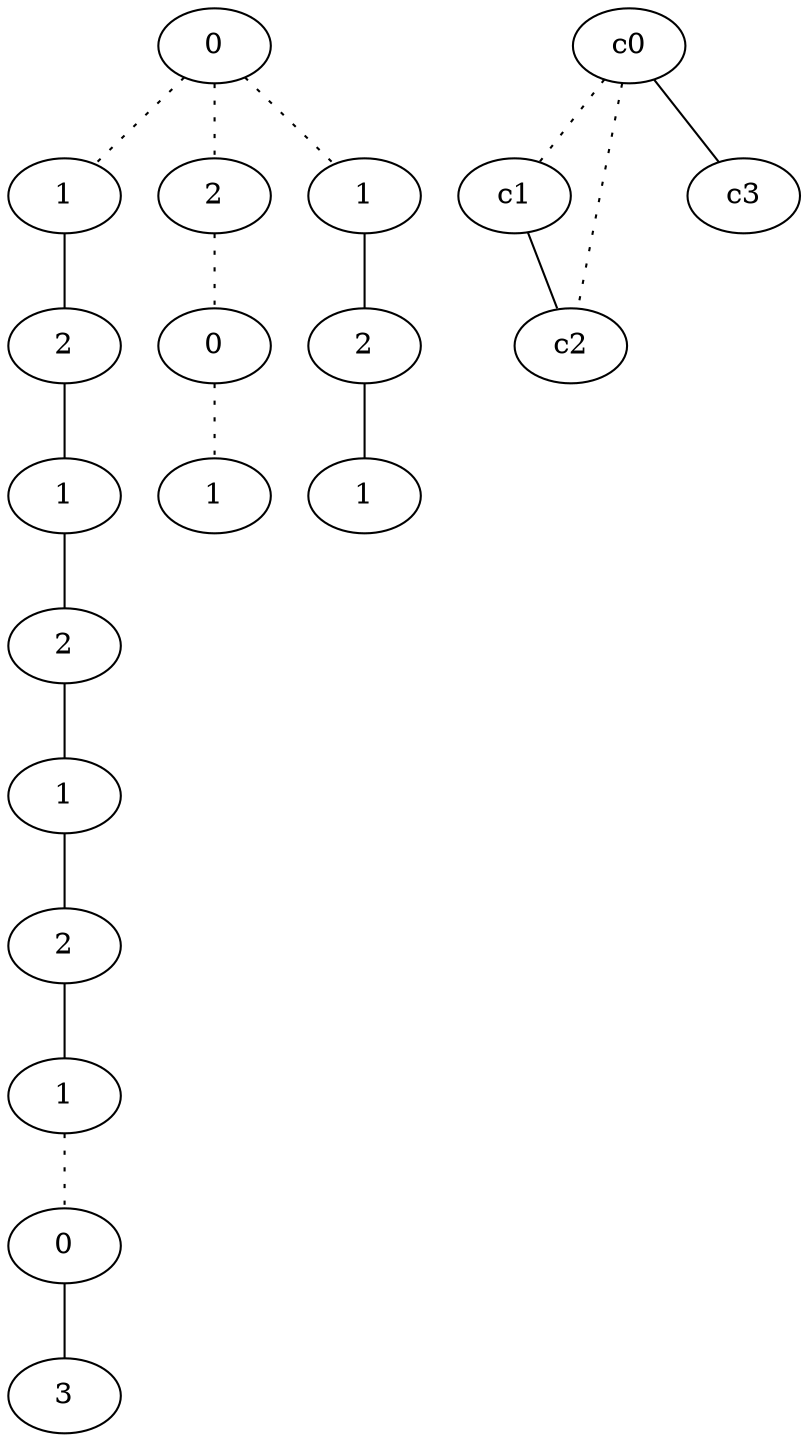 graph {
a0[label=0];
a1[label=1];
a2[label=2];
a3[label=1];
a4[label=2];
a5[label=1];
a6[label=2];
a7[label=1];
a8[label=0];
a9[label=3];
a10[label=2];
a11[label=0];
a12[label=1];
a13[label=1];
a14[label=2];
a15[label=1];
a0 -- a1 [style=dotted];
a0 -- a10 [style=dotted];
a0 -- a13 [style=dotted];
a1 -- a2;
a2 -- a3;
a3 -- a4;
a4 -- a5;
a5 -- a6;
a6 -- a7;
a7 -- a8 [style=dotted];
a8 -- a9;
a10 -- a11 [style=dotted];
a11 -- a12 [style=dotted];
a13 -- a14;
a14 -- a15;
c0 -- c1 [style=dotted];
c0 -- c2 [style=dotted];
c0 -- c3;
c1 -- c2;
}
